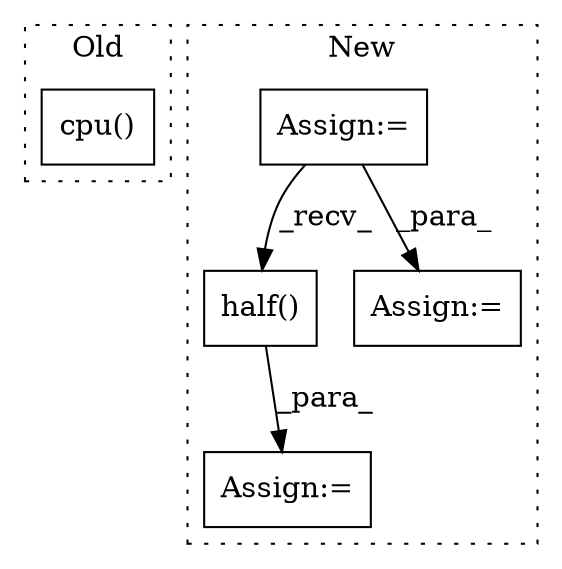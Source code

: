 digraph G {
subgraph cluster0 {
1 [label="cpu()" a="75" s="3732" l="29" shape="box"];
label = "Old";
style="dotted";
}
subgraph cluster1 {
2 [label="half()" a="75" s="3193" l="18" shape="box"];
3 [label="Assign:=" a="68" s="2561" l="3" shape="box"];
4 [label="Assign:=" a="68" s="3190" l="3" shape="box"];
5 [label="Assign:=" a="68" s="3718" l="3" shape="box"];
label = "New";
style="dotted";
}
2 -> 4 [label="_para_"];
3 -> 2 [label="_recv_"];
3 -> 5 [label="_para_"];
}